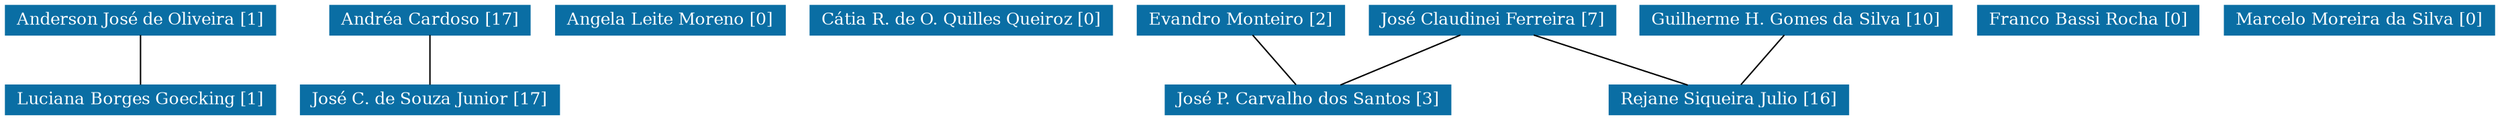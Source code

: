 strict graph grafo1 {
	graph [bb="0,0,1480,78",
		id=grafo1,
		overlap=False
	];
	node [fontsize=12,
		label="\N",
		shape=rectangle,
		style=filled
	];
	0	 [URL="membro-1349156075777095.html",
		color="#0A6EA4",
		fontcolor="#FFFFFF",
		height=0.29167,
		label="Anderson José de Oliveira [1]",
		pos="79,67.5",
		width=2.1944];
	10	 [URL="membro-4139948635593421.html",
		color="#0A6EA4",
		fontcolor="#FFFFFF",
		height=0.29167,
		label="Luciana Borges Goecking [1]",
		pos="79,10.5",
		width=2.1944];
	0 -- 10	 [pos="79,56.779 79,46.588 79,31.348 79,21.173"];
	1	 [URL="membro-6016565950437007.html",
		color="#0A6EA4",
		fontcolor="#FFFFFF",
		height=0.29167,
		label="Andréa Cardoso [17]",
		pos="252,67.5",
		width=1.625];
	7	 [URL="membro-1690570104837528.html",
		color="#0A6EA4",
		fontcolor="#FFFFFF",
		height=0.29167,
		label="José C. de Souza Junior [17]",
		pos="252,10.5",
		width=2.1111];
	1 -- 7	 [pos="252,56.779 252,46.588 252,31.348 252,21.173"];
	2	 [URL="membro-5106302431642025.html",
		color="#0A6EA4",
		fontcolor="#FFFFFF",
		height=0.29167,
		label="Angela Leite Moreno [0]",
		pos="396,67.5",
		width=1.875];
	3	 [URL="membro-0061488493893247.html",
		color="#0A6EA4",
		fontcolor="#FFFFFF",
		height=0.29167,
		label="Cátia R. de O. Quilles Queiroz [0]",
		pos="571,67.5",
		width=2.4861];
	4	 [URL="membro-3089568911577519.html",
		color="#0A6EA4",
		fontcolor="#FFFFFF",
		height=0.29167,
		label="Evandro Monteiro [2]",
		pos="739,67.5",
		width=1.6667];
	9	 [URL="membro-9393213180145144.html",
		color="#0A6EA4",
		fontcolor="#FFFFFF",
		height=0.29167,
		label="José P. Carvalho dos Santos [3]",
		pos="779,10.5",
		width=2.3056];
	4 -- 9	 [pos="746.52,56.779 753.68,46.588 764.37,31.348 771.51,21.173"];
	5	 [URL="membro-0165435409542220.html",
		color="#0A6EA4",
		fontcolor="#FFFFFF",
		height=0.29167,
		label="Franco Bassi Rocha [0]",
		pos="1244,67.5",
		width=1.7778];
	6	 [URL="membro-5817829882396943.html",
		color="#0A6EA4",
		fontcolor="#FFFFFF",
		height=0.29167,
		label="Guilherme H. Gomes da Silva [10]",
		pos="1070,67.5",
		width=2.5417];
	12	 [URL="membro-1798884495942862.html",
		color="#0A6EA4",
		fontcolor="#FFFFFF",
		height=0.29167,
		label="Rejane Siqueira Julio [16]",
		pos="1030,10.5",
		width=1.9306];
	6 -- 12	 [pos="1062.5,56.779 1055.3,46.588 1044.6,31.348 1037.5,21.173"];
	8	 [URL="membro-6808752952332925.html",
		color="#0A6EA4",
		fontcolor="#FFFFFF",
		height=0.29167,
		label="José Claudinei Ferreira [7]",
		pos="889,67.5",
		width=1.9861];
	8 -- 9	 [pos="868.57,56.912 848.81,46.674 819.04,31.25 799.32,21.031"];
	8 -- 12	 [pos="915.19,56.912 940.52,46.674 978.67,31.25 1003.9,21.031"];
	11	 [URL="membro-6715092420026095.html",
		color="#0A6EA4",
		fontcolor="#FFFFFF",
		height=0.29167,
		label="Marcelo Moreira da Silva [0]",
		pos="1403,67.5",
		width=2.1389];
}
